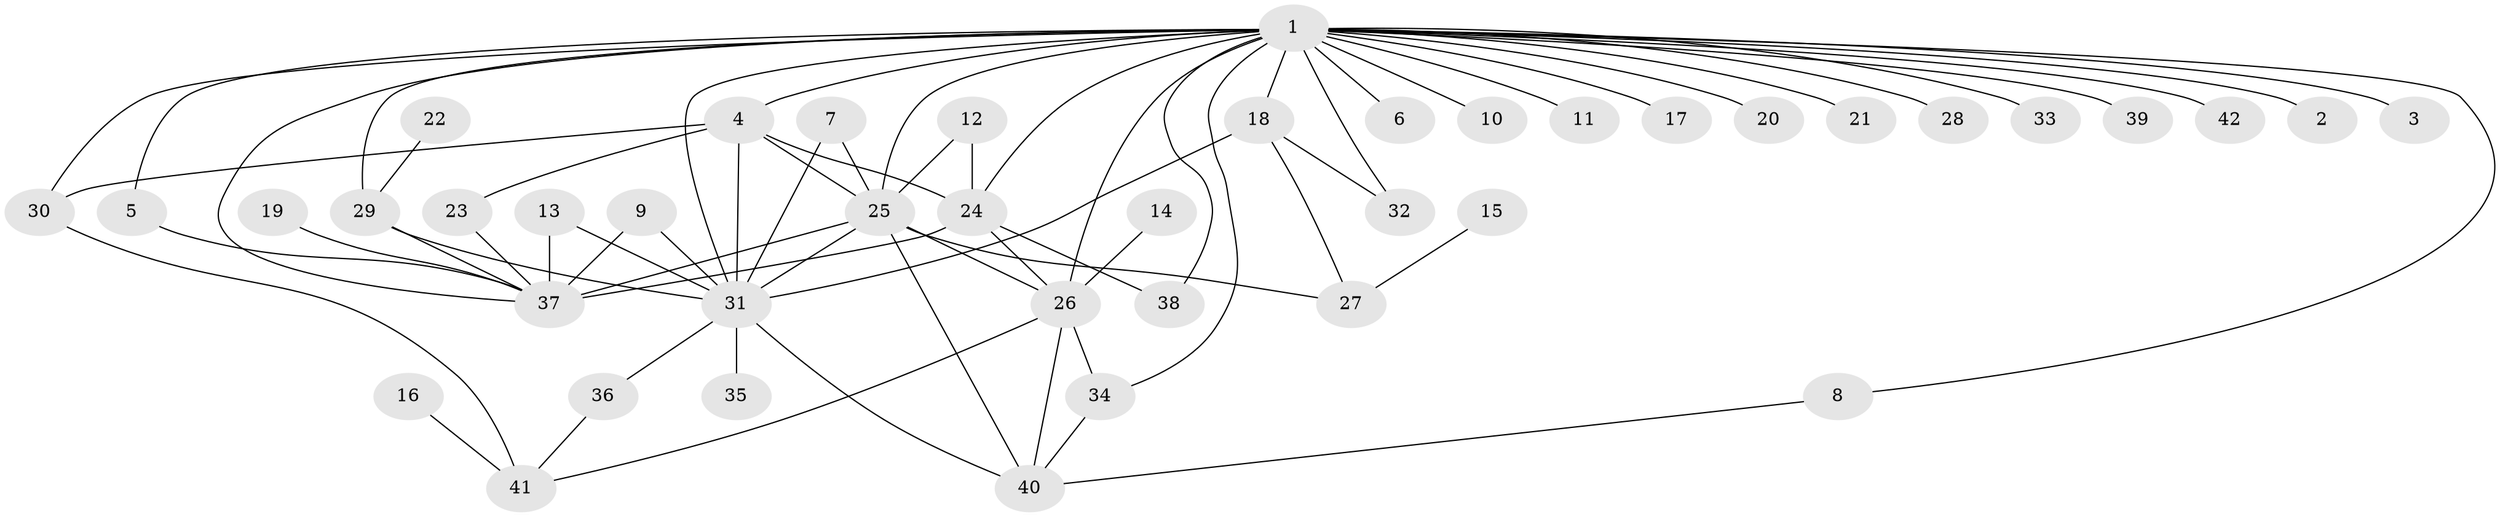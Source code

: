 // original degree distribution, {18: 0.012048192771084338, 13: 0.012048192771084338, 11: 0.012048192771084338, 1: 0.37349397590361444, 4: 0.08433734939759036, 2: 0.27710843373493976, 7: 0.024096385542168676, 3: 0.12048192771084337, 5: 0.060240963855421686, 10: 0.012048192771084338, 6: 0.012048192771084338}
// Generated by graph-tools (version 1.1) at 2025/26/03/09/25 03:26:04]
// undirected, 42 vertices, 69 edges
graph export_dot {
graph [start="1"]
  node [color=gray90,style=filled];
  1;
  2;
  3;
  4;
  5;
  6;
  7;
  8;
  9;
  10;
  11;
  12;
  13;
  14;
  15;
  16;
  17;
  18;
  19;
  20;
  21;
  22;
  23;
  24;
  25;
  26;
  27;
  28;
  29;
  30;
  31;
  32;
  33;
  34;
  35;
  36;
  37;
  38;
  39;
  40;
  41;
  42;
  1 -- 2 [weight=1.0];
  1 -- 3 [weight=1.0];
  1 -- 4 [weight=1.0];
  1 -- 5 [weight=1.0];
  1 -- 6 [weight=1.0];
  1 -- 8 [weight=1.0];
  1 -- 10 [weight=1.0];
  1 -- 11 [weight=1.0];
  1 -- 17 [weight=1.0];
  1 -- 18 [weight=1.0];
  1 -- 20 [weight=1.0];
  1 -- 21 [weight=1.0];
  1 -- 24 [weight=2.0];
  1 -- 25 [weight=1.0];
  1 -- 26 [weight=2.0];
  1 -- 28 [weight=1.0];
  1 -- 29 [weight=1.0];
  1 -- 30 [weight=1.0];
  1 -- 31 [weight=1.0];
  1 -- 32 [weight=1.0];
  1 -- 33 [weight=1.0];
  1 -- 34 [weight=1.0];
  1 -- 37 [weight=1.0];
  1 -- 38 [weight=1.0];
  1 -- 39 [weight=1.0];
  1 -- 42 [weight=1.0];
  4 -- 23 [weight=1.0];
  4 -- 24 [weight=1.0];
  4 -- 25 [weight=1.0];
  4 -- 30 [weight=1.0];
  4 -- 31 [weight=1.0];
  5 -- 37 [weight=1.0];
  7 -- 25 [weight=1.0];
  7 -- 31 [weight=1.0];
  8 -- 40 [weight=1.0];
  9 -- 31 [weight=1.0];
  9 -- 37 [weight=1.0];
  12 -- 24 [weight=1.0];
  12 -- 25 [weight=1.0];
  13 -- 31 [weight=1.0];
  13 -- 37 [weight=1.0];
  14 -- 26 [weight=1.0];
  15 -- 27 [weight=1.0];
  16 -- 41 [weight=1.0];
  18 -- 27 [weight=1.0];
  18 -- 31 [weight=1.0];
  18 -- 32 [weight=1.0];
  19 -- 37 [weight=1.0];
  22 -- 29 [weight=1.0];
  23 -- 37 [weight=1.0];
  24 -- 26 [weight=1.0];
  24 -- 37 [weight=2.0];
  24 -- 38 [weight=1.0];
  25 -- 26 [weight=1.0];
  25 -- 27 [weight=1.0];
  25 -- 31 [weight=1.0];
  25 -- 37 [weight=1.0];
  25 -- 40 [weight=1.0];
  26 -- 34 [weight=1.0];
  26 -- 40 [weight=1.0];
  26 -- 41 [weight=1.0];
  29 -- 31 [weight=1.0];
  29 -- 37 [weight=1.0];
  30 -- 41 [weight=1.0];
  31 -- 35 [weight=1.0];
  31 -- 36 [weight=1.0];
  31 -- 40 [weight=1.0];
  34 -- 40 [weight=1.0];
  36 -- 41 [weight=1.0];
}
